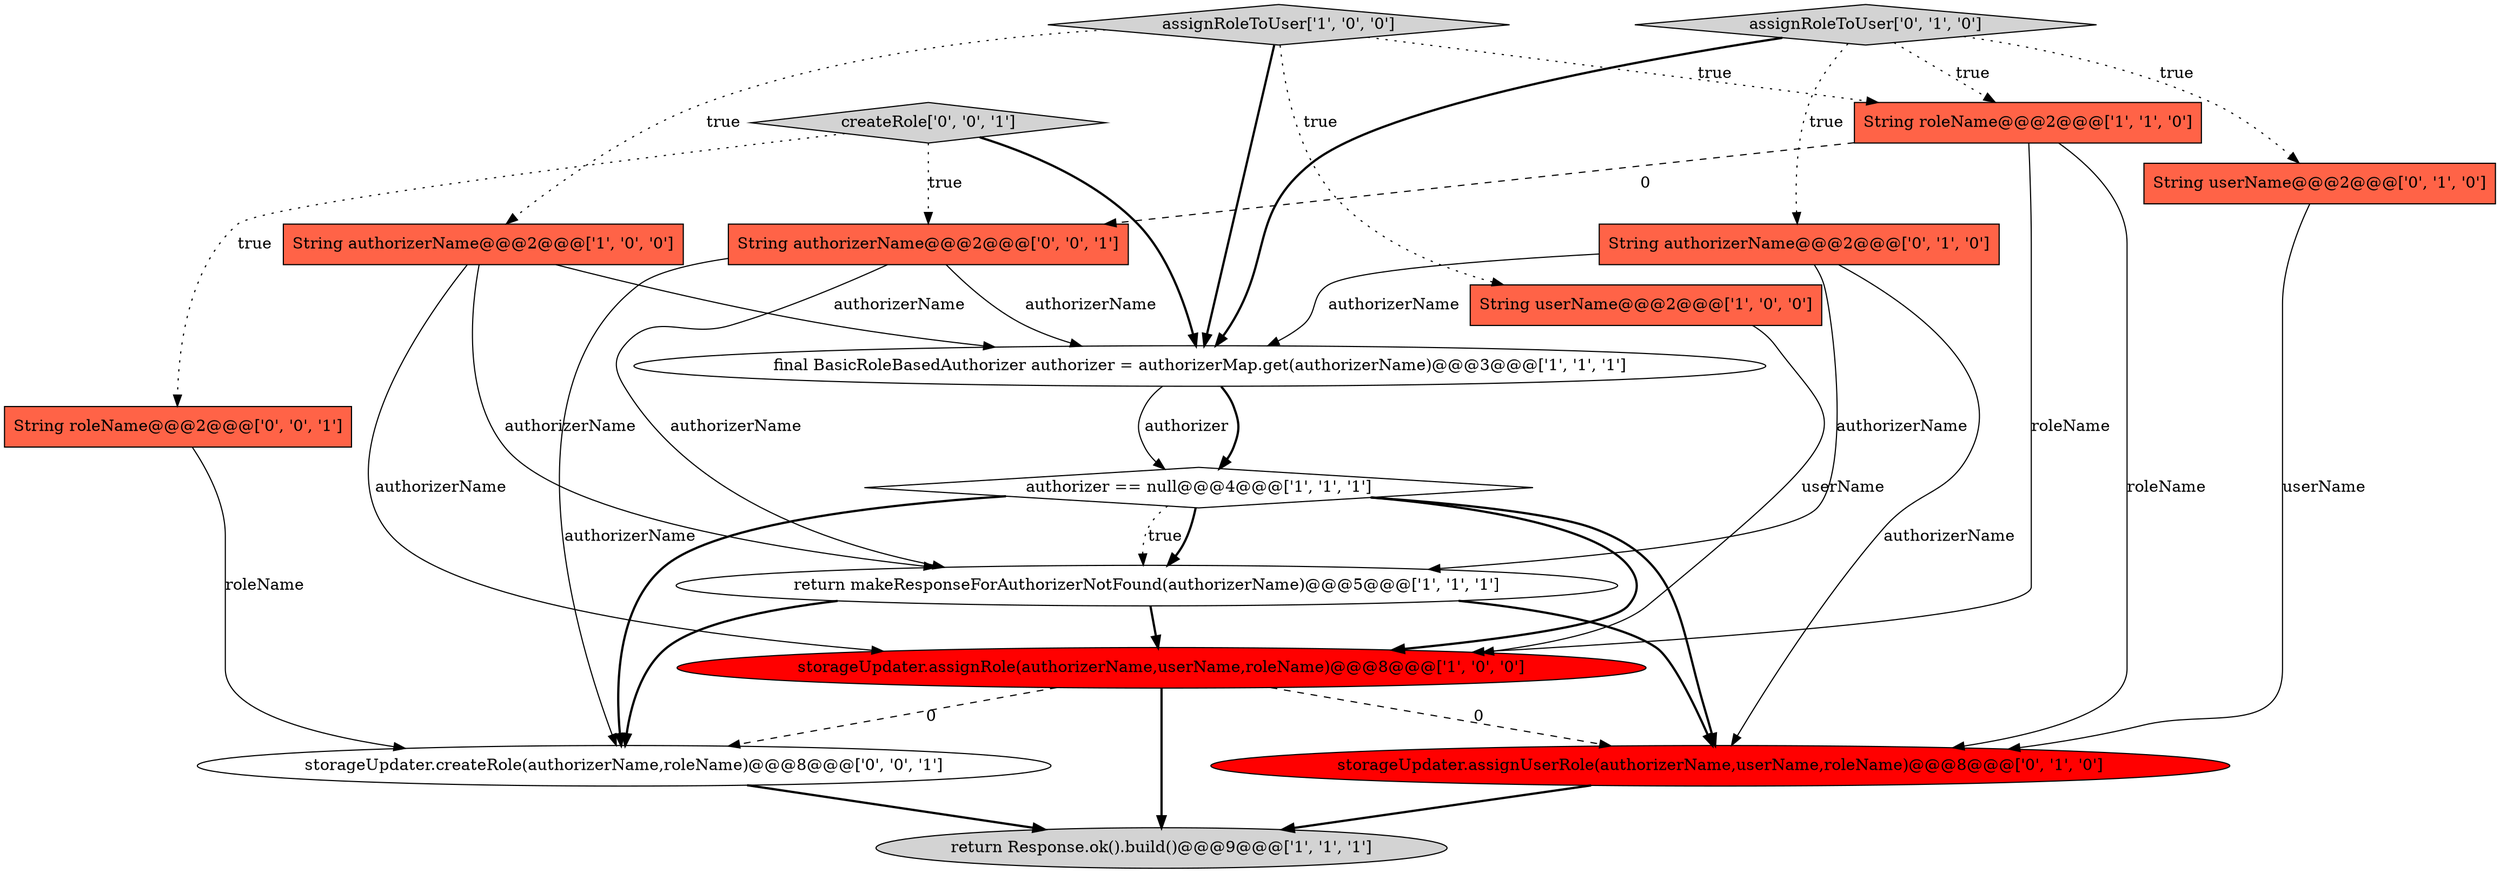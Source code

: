 digraph {
8 [style = filled, label = "assignRoleToUser['1', '0', '0']", fillcolor = lightgray, shape = diamond image = "AAA0AAABBB1BBB"];
7 [style = filled, label = "return makeResponseForAuthorizerNotFound(authorizerName)@@@5@@@['1', '1', '1']", fillcolor = white, shape = ellipse image = "AAA0AAABBB1BBB"];
5 [style = filled, label = "String roleName@@@2@@@['1', '1', '0']", fillcolor = tomato, shape = box image = "AAA0AAABBB1BBB"];
11 [style = filled, label = "storageUpdater.assignUserRole(authorizerName,userName,roleName)@@@8@@@['0', '1', '0']", fillcolor = red, shape = ellipse image = "AAA1AAABBB2BBB"];
10 [style = filled, label = "String userName@@@2@@@['0', '1', '0']", fillcolor = tomato, shape = box image = "AAA0AAABBB2BBB"];
13 [style = filled, label = "String roleName@@@2@@@['0', '0', '1']", fillcolor = tomato, shape = box image = "AAA0AAABBB3BBB"];
16 [style = filled, label = "String authorizerName@@@2@@@['0', '0', '1']", fillcolor = tomato, shape = box image = "AAA0AAABBB3BBB"];
4 [style = filled, label = "authorizer == null@@@4@@@['1', '1', '1']", fillcolor = white, shape = diamond image = "AAA0AAABBB1BBB"];
3 [style = filled, label = "String userName@@@2@@@['1', '0', '0']", fillcolor = tomato, shape = box image = "AAA0AAABBB1BBB"];
6 [style = filled, label = "return Response.ok().build()@@@9@@@['1', '1', '1']", fillcolor = lightgray, shape = ellipse image = "AAA0AAABBB1BBB"];
15 [style = filled, label = "createRole['0', '0', '1']", fillcolor = lightgray, shape = diamond image = "AAA0AAABBB3BBB"];
0 [style = filled, label = "String authorizerName@@@2@@@['1', '0', '0']", fillcolor = tomato, shape = box image = "AAA0AAABBB1BBB"];
1 [style = filled, label = "final BasicRoleBasedAuthorizer authorizer = authorizerMap.get(authorizerName)@@@3@@@['1', '1', '1']", fillcolor = white, shape = ellipse image = "AAA0AAABBB1BBB"];
12 [style = filled, label = "String authorizerName@@@2@@@['0', '1', '0']", fillcolor = tomato, shape = box image = "AAA0AAABBB2BBB"];
2 [style = filled, label = "storageUpdater.assignRole(authorizerName,userName,roleName)@@@8@@@['1', '0', '0']", fillcolor = red, shape = ellipse image = "AAA1AAABBB1BBB"];
14 [style = filled, label = "storageUpdater.createRole(authorizerName,roleName)@@@8@@@['0', '0', '1']", fillcolor = white, shape = ellipse image = "AAA0AAABBB3BBB"];
9 [style = filled, label = "assignRoleToUser['0', '1', '0']", fillcolor = lightgray, shape = diamond image = "AAA0AAABBB2BBB"];
5->11 [style = solid, label="roleName"];
1->4 [style = bold, label=""];
4->14 [style = bold, label=""];
9->12 [style = dotted, label="true"];
7->11 [style = bold, label=""];
2->6 [style = bold, label=""];
5->2 [style = solid, label="roleName"];
12->7 [style = solid, label="authorizerName"];
11->6 [style = bold, label=""];
4->7 [style = dotted, label="true"];
13->14 [style = solid, label="roleName"];
4->2 [style = bold, label=""];
16->7 [style = solid, label="authorizerName"];
15->16 [style = dotted, label="true"];
10->11 [style = solid, label="userName"];
4->7 [style = bold, label=""];
8->3 [style = dotted, label="true"];
15->13 [style = dotted, label="true"];
7->14 [style = bold, label=""];
5->16 [style = dashed, label="0"];
8->1 [style = bold, label=""];
0->1 [style = solid, label="authorizerName"];
12->1 [style = solid, label="authorizerName"];
2->14 [style = dashed, label="0"];
8->5 [style = dotted, label="true"];
12->11 [style = solid, label="authorizerName"];
1->4 [style = solid, label="authorizer"];
7->2 [style = bold, label=""];
3->2 [style = solid, label="userName"];
0->2 [style = solid, label="authorizerName"];
2->11 [style = dashed, label="0"];
8->0 [style = dotted, label="true"];
16->1 [style = solid, label="authorizerName"];
9->1 [style = bold, label=""];
4->11 [style = bold, label=""];
0->7 [style = solid, label="authorizerName"];
16->14 [style = solid, label="authorizerName"];
9->10 [style = dotted, label="true"];
14->6 [style = bold, label=""];
15->1 [style = bold, label=""];
9->5 [style = dotted, label="true"];
}
